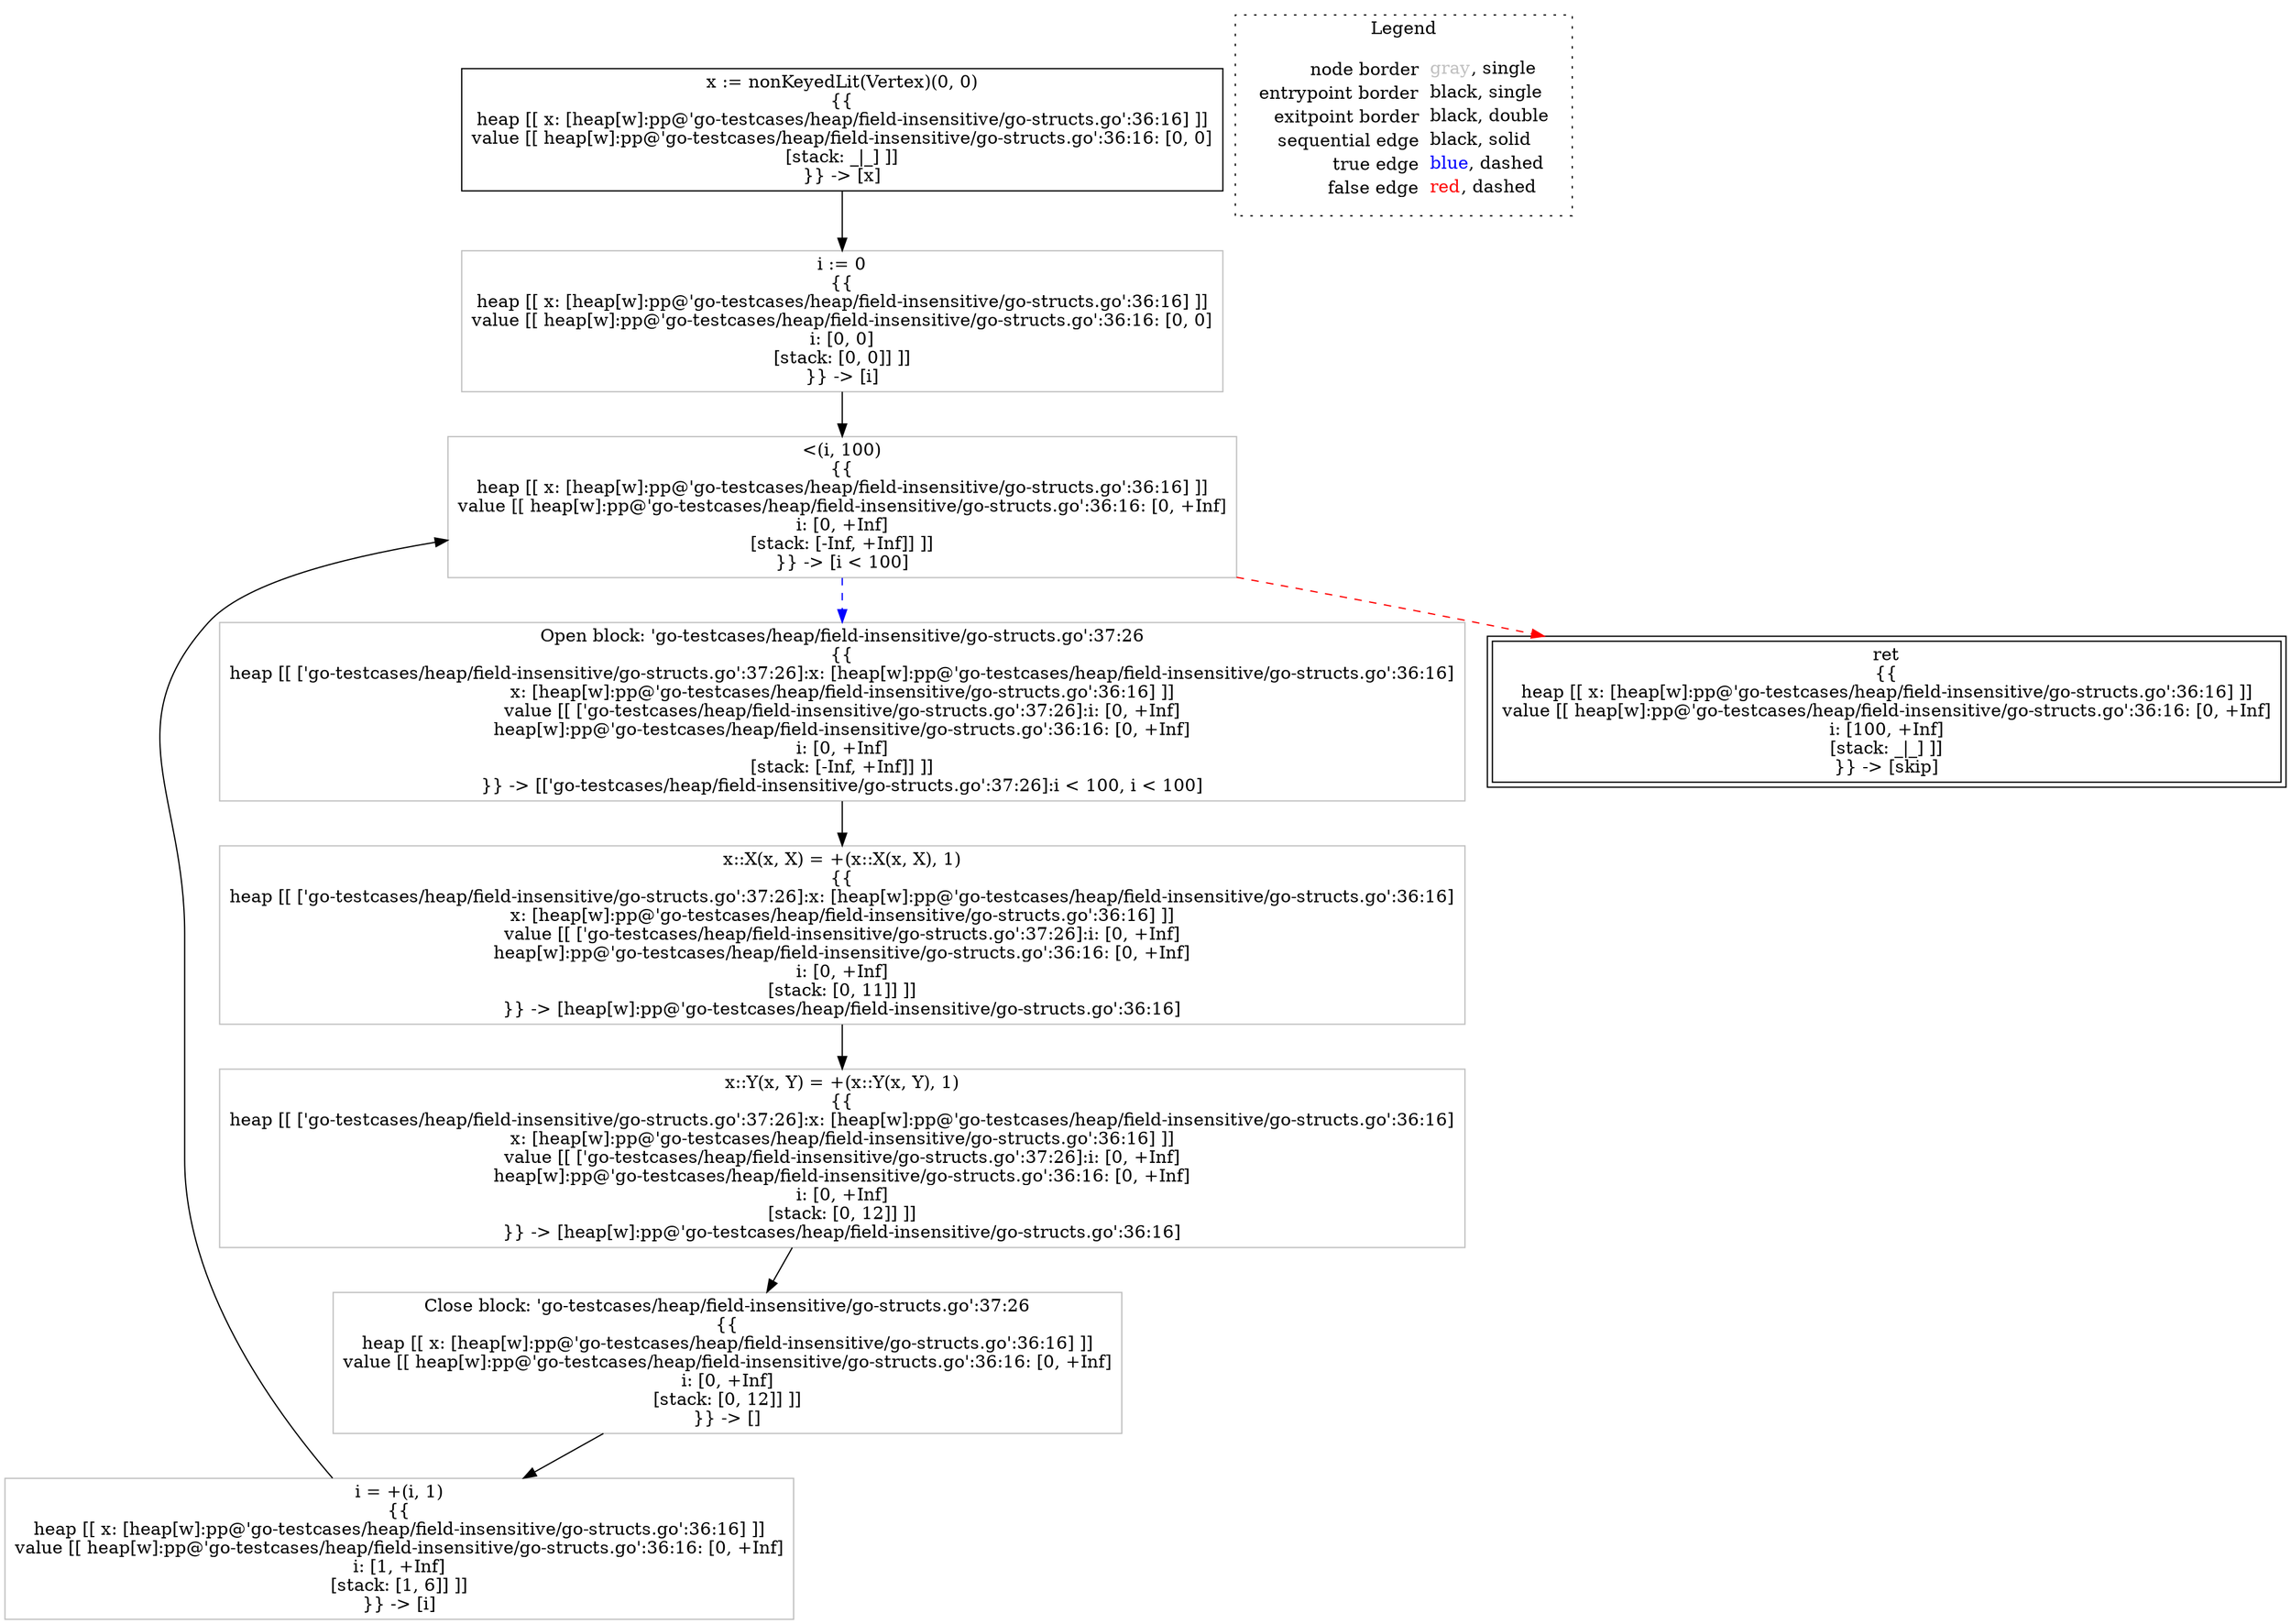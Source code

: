 digraph {
	"node0" [shape="rect",color="black",label=<x := nonKeyedLit(Vertex)(0, 0)<BR/>{{<BR/>heap [[ x: [heap[w]:pp@'go-testcases/heap/field-insensitive/go-structs.go':36:16] ]]<BR/>value [[ heap[w]:pp@'go-testcases/heap/field-insensitive/go-structs.go':36:16: [0, 0]<BR/>[stack: _|_] ]]<BR/>}} -&gt; [x]>];
	"node1" [shape="rect",color="gray",label=<Close block: 'go-testcases/heap/field-insensitive/go-structs.go':37:26<BR/>{{<BR/>heap [[ x: [heap[w]:pp@'go-testcases/heap/field-insensitive/go-structs.go':36:16] ]]<BR/>value [[ heap[w]:pp@'go-testcases/heap/field-insensitive/go-structs.go':36:16: [0, +Inf]<BR/>i: [0, +Inf]<BR/>[stack: [0, 12]] ]]<BR/>}} -&gt; []>];
	"node2" [shape="rect",color="gray",label=<i = +(i, 1)<BR/>{{<BR/>heap [[ x: [heap[w]:pp@'go-testcases/heap/field-insensitive/go-structs.go':36:16] ]]<BR/>value [[ heap[w]:pp@'go-testcases/heap/field-insensitive/go-structs.go':36:16: [0, +Inf]<BR/>i: [1, +Inf]<BR/>[stack: [1, 6]] ]]<BR/>}} -&gt; [i]>];
	"node3" [shape="rect",color="gray",label=<i := 0<BR/>{{<BR/>heap [[ x: [heap[w]:pp@'go-testcases/heap/field-insensitive/go-structs.go':36:16] ]]<BR/>value [[ heap[w]:pp@'go-testcases/heap/field-insensitive/go-structs.go':36:16: [0, 0]<BR/>i: [0, 0]<BR/>[stack: [0, 0]] ]]<BR/>}} -&gt; [i]>];
	"node4" [shape="rect",color="gray",label=<x::Y(x, Y) = +(x::Y(x, Y), 1)<BR/>{{<BR/>heap [[ ['go-testcases/heap/field-insensitive/go-structs.go':37:26]:x: [heap[w]:pp@'go-testcases/heap/field-insensitive/go-structs.go':36:16]<BR/>x: [heap[w]:pp@'go-testcases/heap/field-insensitive/go-structs.go':36:16] ]]<BR/>value [[ ['go-testcases/heap/field-insensitive/go-structs.go':37:26]:i: [0, +Inf]<BR/>heap[w]:pp@'go-testcases/heap/field-insensitive/go-structs.go':36:16: [0, +Inf]<BR/>i: [0, +Inf]<BR/>[stack: [0, 12]] ]]<BR/>}} -&gt; [heap[w]:pp@'go-testcases/heap/field-insensitive/go-structs.go':36:16]>];
	"node5" [shape="rect",color="gray",label=<&lt;(i, 100)<BR/>{{<BR/>heap [[ x: [heap[w]:pp@'go-testcases/heap/field-insensitive/go-structs.go':36:16] ]]<BR/>value [[ heap[w]:pp@'go-testcases/heap/field-insensitive/go-structs.go':36:16: [0, +Inf]<BR/>i: [0, +Inf]<BR/>[stack: [-Inf, +Inf]] ]]<BR/>}} -&gt; [i &lt; 100]>];
	"node6" [shape="rect",color="gray",label=<x::X(x, X) = +(x::X(x, X), 1)<BR/>{{<BR/>heap [[ ['go-testcases/heap/field-insensitive/go-structs.go':37:26]:x: [heap[w]:pp@'go-testcases/heap/field-insensitive/go-structs.go':36:16]<BR/>x: [heap[w]:pp@'go-testcases/heap/field-insensitive/go-structs.go':36:16] ]]<BR/>value [[ ['go-testcases/heap/field-insensitive/go-structs.go':37:26]:i: [0, +Inf]<BR/>heap[w]:pp@'go-testcases/heap/field-insensitive/go-structs.go':36:16: [0, +Inf]<BR/>i: [0, +Inf]<BR/>[stack: [0, 11]] ]]<BR/>}} -&gt; [heap[w]:pp@'go-testcases/heap/field-insensitive/go-structs.go':36:16]>];
	"node7" [shape="rect",color="gray",label=<Open block: 'go-testcases/heap/field-insensitive/go-structs.go':37:26<BR/>{{<BR/>heap [[ ['go-testcases/heap/field-insensitive/go-structs.go':37:26]:x: [heap[w]:pp@'go-testcases/heap/field-insensitive/go-structs.go':36:16]<BR/>x: [heap[w]:pp@'go-testcases/heap/field-insensitive/go-structs.go':36:16] ]]<BR/>value [[ ['go-testcases/heap/field-insensitive/go-structs.go':37:26]:i: [0, +Inf]<BR/>heap[w]:pp@'go-testcases/heap/field-insensitive/go-structs.go':36:16: [0, +Inf]<BR/>i: [0, +Inf]<BR/>[stack: [-Inf, +Inf]] ]]<BR/>}} -&gt; [['go-testcases/heap/field-insensitive/go-structs.go':37:26]:i &lt; 100, i &lt; 100]>];
	"node8" [shape="rect",color="black",peripheries="2",label=<ret<BR/>{{<BR/>heap [[ x: [heap[w]:pp@'go-testcases/heap/field-insensitive/go-structs.go':36:16] ]]<BR/>value [[ heap[w]:pp@'go-testcases/heap/field-insensitive/go-structs.go':36:16: [0, +Inf]<BR/>i: [100, +Inf]<BR/>[stack: _|_] ]]<BR/>}} -&gt; [skip]>];
	"node0" -> "node3" [color="black"];
	"node1" -> "node2" [color="black"];
	"node2" -> "node5" [color="black"];
	"node3" -> "node5" [color="black"];
	"node4" -> "node1" [color="black"];
	"node5" -> "node7" [color="blue",style="dashed"];
	"node5" -> "node8" [color="red",style="dashed"];
	"node6" -> "node4" [color="black"];
	"node7" -> "node6" [color="black"];
subgraph cluster_legend {
	label="Legend";
	style=dotted;
	node [shape=plaintext];
	"legend" [label=<<table border="0" cellpadding="2" cellspacing="0" cellborder="0"><tr><td align="right">node border&nbsp;</td><td align="left"><font color="gray">gray</font>, single</td></tr><tr><td align="right">entrypoint border&nbsp;</td><td align="left"><font color="black">black</font>, single</td></tr><tr><td align="right">exitpoint border&nbsp;</td><td align="left"><font color="black">black</font>, double</td></tr><tr><td align="right">sequential edge&nbsp;</td><td align="left"><font color="black">black</font>, solid</td></tr><tr><td align="right">true edge&nbsp;</td><td align="left"><font color="blue">blue</font>, dashed</td></tr><tr><td align="right">false edge&nbsp;</td><td align="left"><font color="red">red</font>, dashed</td></tr></table>>];
}

}
